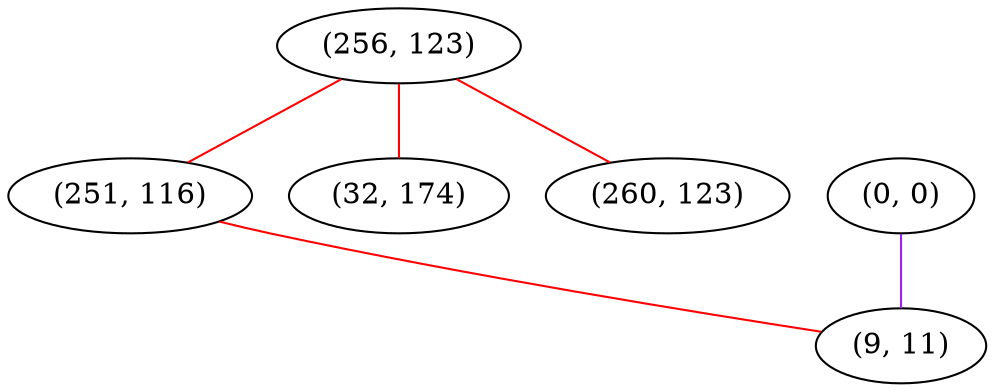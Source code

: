 graph "" {
"(256, 123)";
"(0, 0)";
"(251, 116)";
"(32, 174)";
"(260, 123)";
"(9, 11)";
"(256, 123)" -- "(32, 174)"  [color=red, key=0, weight=1];
"(256, 123)" -- "(251, 116)"  [color=red, key=0, weight=1];
"(256, 123)" -- "(260, 123)"  [color=red, key=0, weight=1];
"(0, 0)" -- "(9, 11)"  [color=purple, key=0, weight=4];
"(251, 116)" -- "(9, 11)"  [color=red, key=0, weight=1];
}
